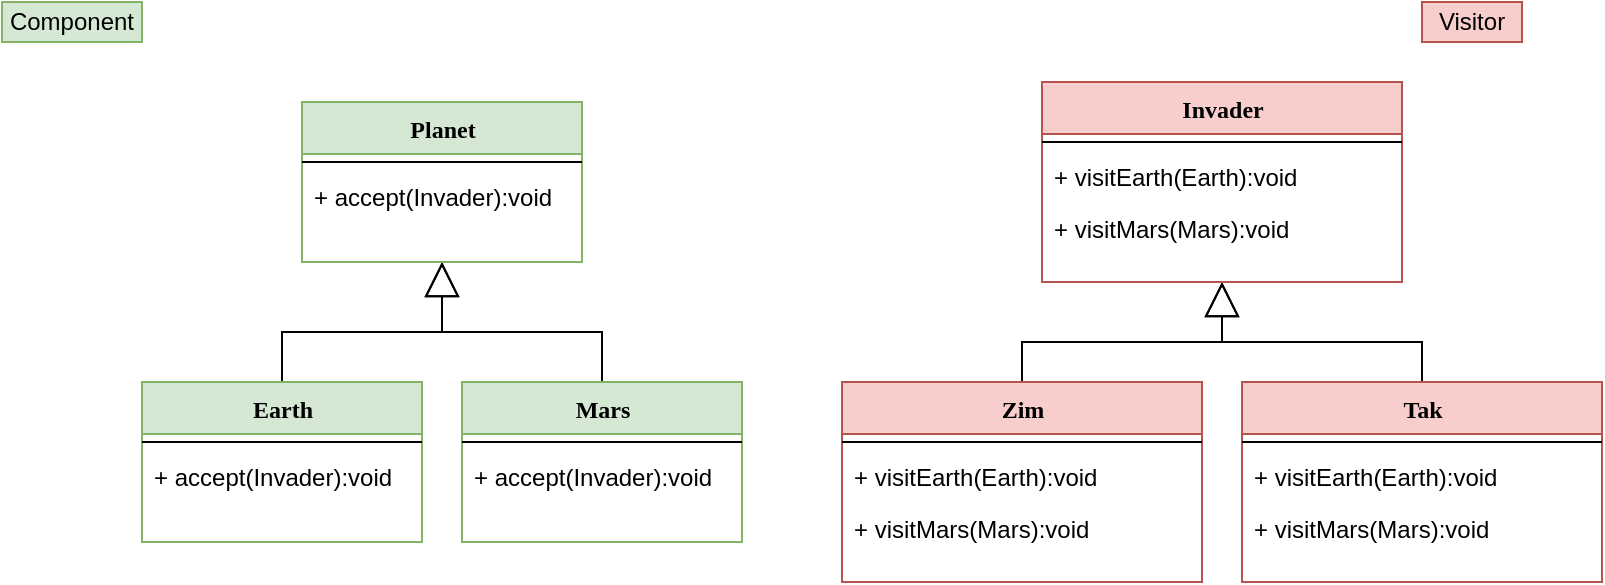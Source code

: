 <mxfile version="14.1.1" type="device"><diagram name="Page-1" id="9f46799a-70d6-7492-0946-bef42562c5a5"><mxGraphModel dx="1374" dy="713" grid="1" gridSize="10" guides="1" tooltips="1" connect="1" arrows="1" fold="1" page="1" pageScale="1" pageWidth="1100" pageHeight="850" background="#ffffff" math="0" shadow="0"><root><mxCell id="0"/><mxCell id="1" parent="0"/><mxCell id="xsuTLPsKMHR6Zt-Xs6wA-49" style="edgeStyle=orthogonalEdgeStyle;rounded=0;orthogonalLoop=1;jettySize=auto;html=1;exitX=0.5;exitY=1;exitDx=0;exitDy=0;startArrow=block;startFill=0;startSize=15;endArrow=none;endFill=0;" parent="1" source="xsuTLPsKMHR6Zt-Xs6wA-3" target="xsuTLPsKMHR6Zt-Xs6wA-43" edge="1"><mxGeometry relative="1" as="geometry"/></mxCell><mxCell id="xsuTLPsKMHR6Zt-Xs6wA-50" style="edgeStyle=orthogonalEdgeStyle;rounded=0;orthogonalLoop=1;jettySize=auto;html=1;exitX=0.5;exitY=1;exitDx=0;exitDy=0;entryX=0.5;entryY=0;entryDx=0;entryDy=0;startArrow=block;startFill=0;startSize=15;endArrow=none;endFill=0;" parent="1" source="xsuTLPsKMHR6Zt-Xs6wA-3" target="xsuTLPsKMHR6Zt-Xs6wA-46" edge="1"><mxGeometry relative="1" as="geometry"/></mxCell><mxCell id="xsuTLPsKMHR6Zt-Xs6wA-3" value="Planet" style="swimlane;html=1;fontStyle=1;align=center;verticalAlign=top;childLayout=stackLayout;horizontal=1;startSize=26;horizontalStack=0;resizeParent=1;resizeLast=0;collapsible=1;marginBottom=0;swimlaneFillColor=#ffffff;rounded=0;shadow=0;comic=0;labelBackgroundColor=none;strokeWidth=1;fillColor=#d5e8d4;fontFamily=Verdana;fontSize=12;strokeColor=#82b366;" parent="1" vertex="1"><mxGeometry x="270" y="100" width="140" height="80" as="geometry"/></mxCell><mxCell id="xsuTLPsKMHR6Zt-Xs6wA-5" value="" style="line;html=1;strokeWidth=1;fillColor=none;align=left;verticalAlign=middle;spacingTop=-1;spacingLeft=3;spacingRight=3;rotatable=0;labelPosition=right;points=[];portConstraint=eastwest;" parent="xsuTLPsKMHR6Zt-Xs6wA-3" vertex="1"><mxGeometry y="26" width="140" height="8" as="geometry"/></mxCell><mxCell id="xsuTLPsKMHR6Zt-Xs6wA-38" value="+ accept(Invader):void" style="text;html=1;strokeColor=none;fillColor=none;align=left;verticalAlign=top;spacingLeft=4;spacingRight=4;whiteSpace=wrap;overflow=hidden;rotatable=0;points=[[0,0.5],[1,0.5]];portConstraint=eastwest;" parent="xsuTLPsKMHR6Zt-Xs6wA-3" vertex="1"><mxGeometry y="34" width="140" height="26" as="geometry"/></mxCell><mxCell id="xsuTLPsKMHR6Zt-Xs6wA-42" value="Component" style="text;html=1;strokeColor=#82b366;fillColor=#d5e8d4;align=center;verticalAlign=middle;whiteSpace=wrap;rounded=0;" parent="1" vertex="1"><mxGeometry x="120" y="50" width="70" height="20" as="geometry"/></mxCell><mxCell id="xsuTLPsKMHR6Zt-Xs6wA-43" value="Earth" style="swimlane;html=1;fontStyle=1;align=center;verticalAlign=top;childLayout=stackLayout;horizontal=1;startSize=26;horizontalStack=0;resizeParent=1;resizeLast=0;collapsible=1;marginBottom=0;swimlaneFillColor=#ffffff;rounded=0;shadow=0;comic=0;labelBackgroundColor=none;strokeWidth=1;fillColor=#d5e8d4;fontFamily=Verdana;fontSize=12;strokeColor=#82b366;" parent="1" vertex="1"><mxGeometry x="190" y="240" width="140" height="80" as="geometry"/></mxCell><mxCell id="xsuTLPsKMHR6Zt-Xs6wA-44" value="" style="line;html=1;strokeWidth=1;fillColor=none;align=left;verticalAlign=middle;spacingTop=-1;spacingLeft=3;spacingRight=3;rotatable=0;labelPosition=right;points=[];portConstraint=eastwest;" parent="xsuTLPsKMHR6Zt-Xs6wA-43" vertex="1"><mxGeometry y="26" width="140" height="8" as="geometry"/></mxCell><mxCell id="xsuTLPsKMHR6Zt-Xs6wA-45" value="+ accept(Invader):void" style="text;html=1;strokeColor=none;fillColor=none;align=left;verticalAlign=top;spacingLeft=4;spacingRight=4;whiteSpace=wrap;overflow=hidden;rotatable=0;points=[[0,0.5],[1,0.5]];portConstraint=eastwest;" parent="xsuTLPsKMHR6Zt-Xs6wA-43" vertex="1"><mxGeometry y="34" width="140" height="26" as="geometry"/></mxCell><mxCell id="xsuTLPsKMHR6Zt-Xs6wA-46" value="Mars" style="swimlane;html=1;fontStyle=1;align=center;verticalAlign=top;childLayout=stackLayout;horizontal=1;startSize=26;horizontalStack=0;resizeParent=1;resizeLast=0;collapsible=1;marginBottom=0;swimlaneFillColor=#ffffff;rounded=0;shadow=0;comic=0;labelBackgroundColor=none;strokeWidth=1;fillColor=#d5e8d4;fontFamily=Verdana;fontSize=12;strokeColor=#82b366;" parent="1" vertex="1"><mxGeometry x="350" y="240" width="140" height="80" as="geometry"/></mxCell><mxCell id="xsuTLPsKMHR6Zt-Xs6wA-47" value="" style="line;html=1;strokeWidth=1;fillColor=none;align=left;verticalAlign=middle;spacingTop=-1;spacingLeft=3;spacingRight=3;rotatable=0;labelPosition=right;points=[];portConstraint=eastwest;" parent="xsuTLPsKMHR6Zt-Xs6wA-46" vertex="1"><mxGeometry y="26" width="140" height="8" as="geometry"/></mxCell><mxCell id="xsuTLPsKMHR6Zt-Xs6wA-48" value="+ accept(Invader):void" style="text;html=1;strokeColor=none;fillColor=none;align=left;verticalAlign=top;spacingLeft=4;spacingRight=4;whiteSpace=wrap;overflow=hidden;rotatable=0;points=[[0,0.5],[1,0.5]];portConstraint=eastwest;" parent="xsuTLPsKMHR6Zt-Xs6wA-46" vertex="1"><mxGeometry y="34" width="140" height="26" as="geometry"/></mxCell><mxCell id="xsuTLPsKMHR6Zt-Xs6wA-65" style="edgeStyle=orthogonalEdgeStyle;rounded=0;orthogonalLoop=1;jettySize=auto;html=1;exitX=0.5;exitY=1;exitDx=0;exitDy=0;entryX=0.5;entryY=0;entryDx=0;entryDy=0;startArrow=block;startFill=0;startSize=15;endArrow=none;endFill=0;" parent="1" source="xsuTLPsKMHR6Zt-Xs6wA-51" target="xsuTLPsKMHR6Zt-Xs6wA-57" edge="1"><mxGeometry relative="1" as="geometry"/></mxCell><mxCell id="xsuTLPsKMHR6Zt-Xs6wA-66" style="edgeStyle=orthogonalEdgeStyle;rounded=0;orthogonalLoop=1;jettySize=auto;html=1;exitX=0.5;exitY=1;exitDx=0;exitDy=0;entryX=0.5;entryY=0;entryDx=0;entryDy=0;startArrow=block;startFill=0;startSize=15;endArrow=none;endFill=0;" parent="1" source="xsuTLPsKMHR6Zt-Xs6wA-51" target="xsuTLPsKMHR6Zt-Xs6wA-61" edge="1"><mxGeometry relative="1" as="geometry"/></mxCell><mxCell id="xsuTLPsKMHR6Zt-Xs6wA-51" value="Invader" style="swimlane;html=1;fontStyle=1;align=center;verticalAlign=top;childLayout=stackLayout;horizontal=1;startSize=26;horizontalStack=0;resizeParent=1;resizeLast=0;collapsible=1;marginBottom=0;swimlaneFillColor=#ffffff;rounded=0;shadow=0;comic=0;labelBackgroundColor=none;strokeWidth=1;fillColor=#f8cecc;fontFamily=Verdana;fontSize=12;strokeColor=#b85450;" parent="1" vertex="1"><mxGeometry x="640" y="90" width="180" height="100" as="geometry"/></mxCell><mxCell id="xsuTLPsKMHR6Zt-Xs6wA-52" value="" style="line;html=1;strokeWidth=1;fillColor=none;align=left;verticalAlign=middle;spacingTop=-1;spacingLeft=3;spacingRight=3;rotatable=0;labelPosition=right;points=[];portConstraint=eastwest;" parent="xsuTLPsKMHR6Zt-Xs6wA-51" vertex="1"><mxGeometry y="26" width="180" height="8" as="geometry"/></mxCell><mxCell id="xsuTLPsKMHR6Zt-Xs6wA-53" value="+ visitEarth(Earth):void" style="text;html=1;strokeColor=none;fillColor=none;align=left;verticalAlign=top;spacingLeft=4;spacingRight=4;whiteSpace=wrap;overflow=hidden;rotatable=0;points=[[0,0.5],[1,0.5]];portConstraint=eastwest;" parent="xsuTLPsKMHR6Zt-Xs6wA-51" vertex="1"><mxGeometry y="34" width="180" height="26" as="geometry"/></mxCell><mxCell id="xsuTLPsKMHR6Zt-Xs6wA-54" value="+ visitMars(Mars):void" style="text;html=1;strokeColor=none;fillColor=none;align=left;verticalAlign=top;spacingLeft=4;spacingRight=4;whiteSpace=wrap;overflow=hidden;rotatable=0;points=[[0,0.5],[1,0.5]];portConstraint=eastwest;" parent="xsuTLPsKMHR6Zt-Xs6wA-51" vertex="1"><mxGeometry y="60" width="180" height="26" as="geometry"/></mxCell><mxCell id="xsuTLPsKMHR6Zt-Xs6wA-56" value="Visitor" style="text;html=1;strokeColor=#b85450;fillColor=#f8cecc;align=center;verticalAlign=middle;whiteSpace=wrap;rounded=0;" parent="1" vertex="1"><mxGeometry x="830" y="50" width="50" height="20" as="geometry"/></mxCell><mxCell id="xsuTLPsKMHR6Zt-Xs6wA-57" value="Zim" style="swimlane;html=1;fontStyle=1;align=center;verticalAlign=top;childLayout=stackLayout;horizontal=1;startSize=26;horizontalStack=0;resizeParent=1;resizeLast=0;collapsible=1;marginBottom=0;swimlaneFillColor=#ffffff;rounded=0;shadow=0;comic=0;labelBackgroundColor=none;strokeWidth=1;fillColor=#f8cecc;fontFamily=Verdana;fontSize=12;strokeColor=#b85450;" parent="1" vertex="1"><mxGeometry x="540" y="240" width="180" height="100" as="geometry"/></mxCell><mxCell id="xsuTLPsKMHR6Zt-Xs6wA-58" value="" style="line;html=1;strokeWidth=1;fillColor=none;align=left;verticalAlign=middle;spacingTop=-1;spacingLeft=3;spacingRight=3;rotatable=0;labelPosition=right;points=[];portConstraint=eastwest;" parent="xsuTLPsKMHR6Zt-Xs6wA-57" vertex="1"><mxGeometry y="26" width="180" height="8" as="geometry"/></mxCell><mxCell id="xsuTLPsKMHR6Zt-Xs6wA-59" value="+ visitEarth(Earth):void" style="text;html=1;strokeColor=none;fillColor=none;align=left;verticalAlign=top;spacingLeft=4;spacingRight=4;whiteSpace=wrap;overflow=hidden;rotatable=0;points=[[0,0.5],[1,0.5]];portConstraint=eastwest;" parent="xsuTLPsKMHR6Zt-Xs6wA-57" vertex="1"><mxGeometry y="34" width="180" height="26" as="geometry"/></mxCell><mxCell id="xsuTLPsKMHR6Zt-Xs6wA-60" value="+ visitMars(Mars):void" style="text;html=1;strokeColor=none;fillColor=none;align=left;verticalAlign=top;spacingLeft=4;spacingRight=4;whiteSpace=wrap;overflow=hidden;rotatable=0;points=[[0,0.5],[1,0.5]];portConstraint=eastwest;" parent="xsuTLPsKMHR6Zt-Xs6wA-57" vertex="1"><mxGeometry y="60" width="180" height="26" as="geometry"/></mxCell><mxCell id="xsuTLPsKMHR6Zt-Xs6wA-61" value="Tak" style="swimlane;html=1;fontStyle=1;align=center;verticalAlign=top;childLayout=stackLayout;horizontal=1;startSize=26;horizontalStack=0;resizeParent=1;resizeLast=0;collapsible=1;marginBottom=0;swimlaneFillColor=#ffffff;rounded=0;shadow=0;comic=0;labelBackgroundColor=none;strokeWidth=1;fillColor=#f8cecc;fontFamily=Verdana;fontSize=12;strokeColor=#b85450;" parent="1" vertex="1"><mxGeometry x="740" y="240" width="180" height="100" as="geometry"/></mxCell><mxCell id="xsuTLPsKMHR6Zt-Xs6wA-62" value="" style="line;html=1;strokeWidth=1;fillColor=none;align=left;verticalAlign=middle;spacingTop=-1;spacingLeft=3;spacingRight=3;rotatable=0;labelPosition=right;points=[];portConstraint=eastwest;" parent="xsuTLPsKMHR6Zt-Xs6wA-61" vertex="1"><mxGeometry y="26" width="180" height="8" as="geometry"/></mxCell><mxCell id="xsuTLPsKMHR6Zt-Xs6wA-63" value="+ visitEarth(Earth):void" style="text;html=1;strokeColor=none;fillColor=none;align=left;verticalAlign=top;spacingLeft=4;spacingRight=4;whiteSpace=wrap;overflow=hidden;rotatable=0;points=[[0,0.5],[1,0.5]];portConstraint=eastwest;" parent="xsuTLPsKMHR6Zt-Xs6wA-61" vertex="1"><mxGeometry y="34" width="180" height="26" as="geometry"/></mxCell><mxCell id="xsuTLPsKMHR6Zt-Xs6wA-64" value="+ visitMars(Mars):void" style="text;html=1;strokeColor=none;fillColor=none;align=left;verticalAlign=top;spacingLeft=4;spacingRight=4;whiteSpace=wrap;overflow=hidden;rotatable=0;points=[[0,0.5],[1,0.5]];portConstraint=eastwest;" parent="xsuTLPsKMHR6Zt-Xs6wA-61" vertex="1"><mxGeometry y="60" width="180" height="26" as="geometry"/></mxCell></root></mxGraphModel></diagram></mxfile>